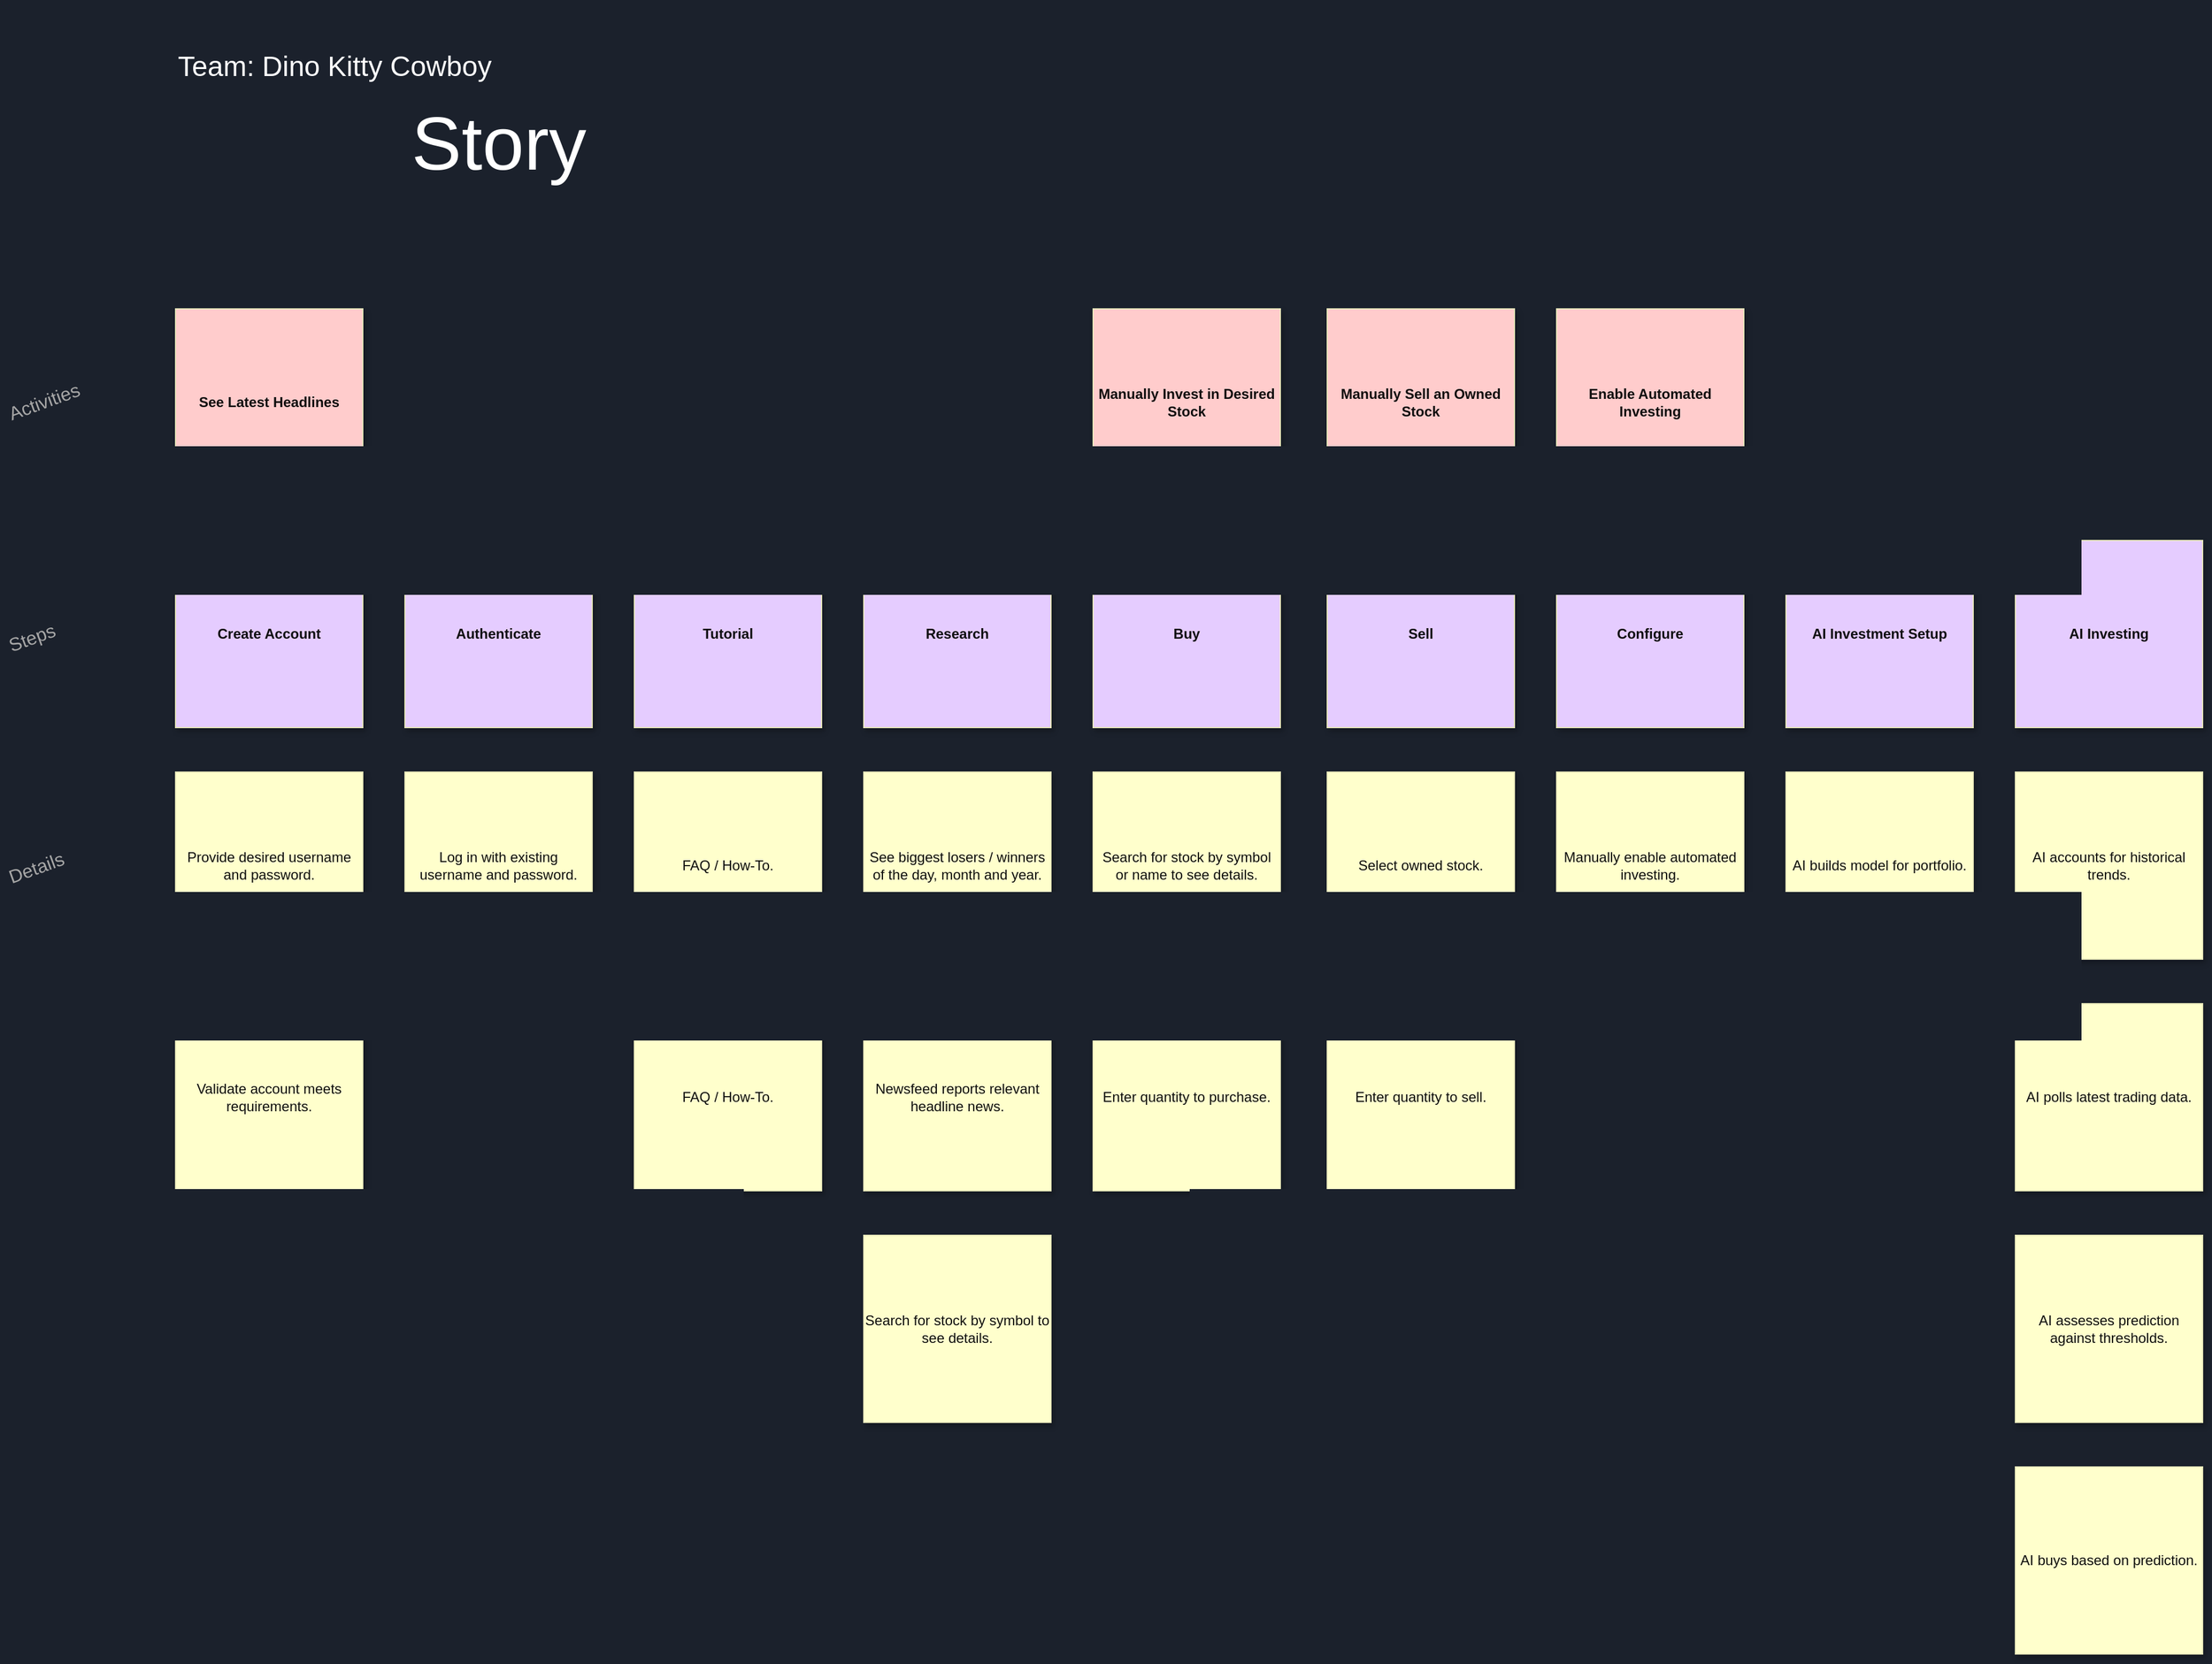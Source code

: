 <mxfile>
    <diagram id="Qm1wgdAbv6t-hR0ltIOR" name="Page-1">
        <mxGraphModel dx="3085" dy="1933" grid="0" gridSize="10" guides="1" tooltips="1" connect="1" arrows="1" fold="1" page="0" pageScale="1" pageWidth="850" pageHeight="1100" background="#1b212c" math="0" shadow="0">
            <root>
                <mxCell id="0"/>
                <mxCell id="1" parent="0"/>
                <mxCell id="2" value="&lt;font color=&quot;#0f0f0f&quot;&gt;Authenticate&lt;/font&gt;" style="whiteSpace=wrap;html=1;aspect=fixed;fillColor=#E5CCFF;shadow=1;rounded=0;strokeColor=#E6E6B8;fontStyle=1" parent="1" vertex="1">
                    <mxGeometry x="160" y="280" width="160" height="160" as="geometry"/>
                </mxCell>
                <mxCell id="3" value="&lt;font color=&quot;#0f0f0f&quot;&gt;Research&lt;/font&gt;" style="whiteSpace=wrap;html=1;aspect=fixed;fillColor=#E5CCFF;shadow=1;rounded=0;strokeColor=#E6E6B8;fontStyle=1" parent="1" vertex="1">
                    <mxGeometry x="552" y="280" width="160" height="160" as="geometry"/>
                </mxCell>
                <mxCell id="6" value="&lt;font color=&quot;#0f0f0f&quot;&gt;Provide desired username and password.&lt;/font&gt;" style="whiteSpace=wrap;html=1;aspect=fixed;fillColor=#FFFFCC;shadow=1;rounded=0;strokeColor=#E6E6B8;fontStyle=0" parent="1" vertex="1">
                    <mxGeometry x="-36" y="478" width="160" height="160" as="geometry"/>
                </mxCell>
                <mxCell id="7" value="&lt;font color=&quot;#0f0f0f&quot;&gt;Log in with existing username and password.&lt;/font&gt;" style="whiteSpace=wrap;html=1;aspect=fixed;fillColor=#FFFFCC;shadow=1;rounded=0;strokeColor=#E6E6B8;fontStyle=0" parent="1" vertex="1">
                    <mxGeometry x="160" y="478" width="160" height="160" as="geometry"/>
                </mxCell>
                <mxCell id="8" value="&lt;font color=&quot;#0f0f0f&quot;&gt;See biggest losers / winners of the day, month and year.&lt;/font&gt;" style="whiteSpace=wrap;html=1;aspect=fixed;fillColor=#FFFFCC;shadow=1;rounded=0;strokeColor=#E6E6B8;fontStyle=0" parent="1" vertex="1">
                    <mxGeometry x="552" y="478" width="160" height="160" as="geometry"/>
                </mxCell>
                <mxCell id="9" value="&lt;font color=&quot;#0f0f0f&quot;&gt;Newsfeed reports relevant headline news.&lt;/font&gt;" style="whiteSpace=wrap;html=1;aspect=fixed;fillColor=#FFFFCC;shadow=1;rounded=0;strokeColor=#E6E6B8;fontStyle=0" parent="1" vertex="1">
                    <mxGeometry x="552" y="676" width="160" height="160" as="geometry"/>
                </mxCell>
                <mxCell id="10" value="&lt;font color=&quot;#0f0f0f&quot;&gt;Search for stock by symbol or name to see details.&lt;/font&gt;" style="whiteSpace=wrap;html=1;aspect=fixed;fillColor=#FFFFCC;shadow=1;rounded=0;strokeColor=#E6E6B8;fontStyle=0" parent="1" vertex="1">
                    <mxGeometry x="748" y="478" width="160" height="160" as="geometry"/>
                </mxCell>
                <mxCell id="14" value="Story Map" style="text;html=1;align=center;verticalAlign=middle;resizable=0;points=[];autosize=1;strokeColor=none;fillColor=none;fontSize=64;fontColor=#FFFFFF;" parent="1" vertex="1">
                    <mxGeometry x="160" y="-100" width="302" height="81" as="geometry"/>
                </mxCell>
                <mxCell id="19" value="&lt;font color=&quot;#0f0f0f&quot;&gt;Create Account&lt;/font&gt;" style="whiteSpace=wrap;html=1;aspect=fixed;fillColor=#E5CCFF;shadow=1;rounded=0;strokeColor=#E6E6B8;fontStyle=1" parent="1" vertex="1">
                    <mxGeometry x="-36" y="280" width="160" height="160" as="geometry"/>
                </mxCell>
                <mxCell id="25" value="&lt;font color=&quot;#0f0f0f&quot;&gt;See Latest Headlines&lt;/font&gt;" style="whiteSpace=wrap;html=1;aspect=fixed;fillColor=#FFCCCC;shadow=1;rounded=0;strokeColor=#E6E6B8;fontStyle=1" parent="1" vertex="1">
                    <mxGeometry x="-36" y="82" width="160" height="160" as="geometry"/>
                </mxCell>
                <mxCell id="29" value="&lt;font color=&quot;#0f0f0f&quot;&gt;Manually Invest in Desired Stock&lt;/font&gt;" style="whiteSpace=wrap;html=1;aspect=fixed;fillColor=#FFCCCC;shadow=1;rounded=0;strokeColor=#E6E6B8;fontStyle=1" parent="1" vertex="1">
                    <mxGeometry x="748" y="82" width="160" height="160" as="geometry"/>
                </mxCell>
                <mxCell id="30" value="&lt;font color=&quot;#0f0f0f&quot;&gt;Buy&lt;/font&gt;" style="whiteSpace=wrap;html=1;aspect=fixed;fillColor=#E5CCFF;shadow=1;rounded=0;strokeColor=#E6E6B8;fontStyle=1" parent="1" vertex="1">
                    <mxGeometry x="748" y="280" width="160" height="160" as="geometry"/>
                </mxCell>
                <mxCell id="32" value="&lt;font color=&quot;#0f0f0f&quot;&gt;Enter quantity to purchase.&lt;/font&gt;" style="whiteSpace=wrap;html=1;aspect=fixed;fillColor=#FFFFCC;shadow=1;rounded=0;strokeColor=#E6E6B8;fontStyle=0" parent="1" vertex="1">
                    <mxGeometry x="748" y="676" width="160" height="160" as="geometry"/>
                </mxCell>
                <mxCell id="35" value="&lt;font color=&quot;#0f0f0f&quot;&gt;Manually Sell an Owned Stock&lt;/font&gt;" style="whiteSpace=wrap;html=1;aspect=fixed;fillColor=#FFCCCC;shadow=1;rounded=0;strokeColor=#E6E6B8;fontStyle=1" parent="1" vertex="1">
                    <mxGeometry x="948" y="82" width="160" height="160" as="geometry"/>
                </mxCell>
                <mxCell id="36" value="&lt;font color=&quot;#0f0f0f&quot;&gt;Sell&lt;/font&gt;" style="whiteSpace=wrap;html=1;aspect=fixed;fillColor=#E5CCFF;shadow=1;rounded=0;strokeColor=#E6E6B8;fontStyle=1" parent="1" vertex="1">
                    <mxGeometry x="948" y="280" width="160" height="160" as="geometry"/>
                </mxCell>
                <mxCell id="37" value="&lt;font color=&quot;#0f0f0f&quot;&gt;Select owned stock.&lt;/font&gt;" style="whiteSpace=wrap;html=1;aspect=fixed;fillColor=#FFFFCC;shadow=1;rounded=0;strokeColor=#E6E6B8;fontStyle=0" parent="1" vertex="1">
                    <mxGeometry x="948" y="478" width="160" height="160" as="geometry"/>
                </mxCell>
                <mxCell id="38" value="&lt;font color=&quot;#0f0f0f&quot;&gt;Enter quantity to sell.&lt;/font&gt;" style="whiteSpace=wrap;html=1;aspect=fixed;fillColor=#FFFFCC;shadow=1;rounded=0;strokeColor=#E6E6B8;fontStyle=0" parent="1" vertex="1">
                    <mxGeometry x="948" y="676" width="160" height="160" as="geometry"/>
                </mxCell>
                <mxCell id="42" value="&lt;font color=&quot;#0f0f0f&quot;&gt;Tutorial&lt;/font&gt;" style="whiteSpace=wrap;html=1;aspect=fixed;fillColor=#E5CCFF;shadow=1;rounded=0;strokeColor=#E6E6B8;fontStyle=1" parent="1" vertex="1">
                    <mxGeometry x="356" y="280" width="160" height="160" as="geometry"/>
                </mxCell>
                <mxCell id="43" value="&lt;font color=&quot;#0f0f0f&quot;&gt;FAQ / How-To.&lt;/font&gt;" style="whiteSpace=wrap;html=1;aspect=fixed;fillColor=#FFFFCC;shadow=1;rounded=0;strokeColor=#E6E6B8;fontStyle=0" parent="1" vertex="1">
                    <mxGeometry x="356" y="478" width="160" height="160" as="geometry"/>
                </mxCell>
                <mxCell id="45" value="&lt;font color=&quot;#0f0f0f&quot;&gt;Enable Automated Investing&lt;/font&gt;" style="whiteSpace=wrap;html=1;aspect=fixed;fillColor=#FFCCCC;shadow=1;rounded=0;strokeColor=#E6E6B8;fontStyle=1" parent="1" vertex="1">
                    <mxGeometry x="1144" y="82" width="160" height="160" as="geometry"/>
                </mxCell>
                <mxCell id="46" value="&lt;font color=&quot;#0f0f0f&quot;&gt;Configure&lt;/font&gt;" style="whiteSpace=wrap;html=1;aspect=fixed;fillColor=#E5CCFF;shadow=1;rounded=0;strokeColor=#E6E6B8;fontStyle=1" parent="1" vertex="1">
                    <mxGeometry x="1144" y="280" width="160" height="160" as="geometry"/>
                </mxCell>
                <mxCell id="49" value="&lt;font color=&quot;#0f0f0f&quot;&gt;Manually enable automated investing.&lt;/font&gt;" style="whiteSpace=wrap;html=1;aspect=fixed;fillColor=#FFFFCC;shadow=1;rounded=0;strokeColor=#E6E6B8;fontStyle=0;" parent="1" vertex="1">
                    <mxGeometry x="1144" y="478" width="160" height="160" as="geometry"/>
                </mxCell>
                <mxCell id="51" value="&lt;font color=&quot;#0f0f0f&quot;&gt;AI Investment Setup&lt;/font&gt;" style="whiteSpace=wrap;html=1;aspect=fixed;fillColor=#E5CCFF;shadow=1;rounded=0;strokeColor=#E6E6B8;fontStyle=1" parent="1" vertex="1">
                    <mxGeometry x="1340" y="280" width="160" height="160" as="geometry"/>
                </mxCell>
                <mxCell id="52" value="&lt;span style=&quot;color: rgb(15 , 15 , 15)&quot;&gt;AI builds model for portfolio.&lt;/span&gt;" style="whiteSpace=wrap;html=1;aspect=fixed;fillColor=#FFFFCC;shadow=1;rounded=0;strokeColor=#E6E6B8;fontStyle=0;" parent="1" vertex="1">
                    <mxGeometry x="1340" y="478" width="160" height="160" as="geometry"/>
                </mxCell>
                <mxCell id="53" value="&lt;span style=&quot;color: rgb(15 , 15 , 15)&quot;&gt;AI polls latest trading data.&lt;/span&gt;" style="whiteSpace=wrap;html=1;aspect=fixed;fillColor=#FFFFCC;shadow=1;rounded=0;strokeColor=#E6E6B8;fontStyle=0;" parent="1" vertex="1">
                    <mxGeometry x="1536" y="676" width="160" height="160" as="geometry"/>
                </mxCell>
                <mxCell id="54" value="&lt;span style=&quot;color: rgb(15 , 15 , 15)&quot;&gt;AI assesses prediction against thresholds.&lt;/span&gt;" style="whiteSpace=wrap;html=1;aspect=fixed;fillColor=#FFFFCC;shadow=1;rounded=0;strokeColor=#E6E6B8;fontStyle=0;" parent="1" vertex="1">
                    <mxGeometry x="1536" y="874" width="160" height="160" as="geometry"/>
                </mxCell>
                <mxCell id="56" value="&lt;span style=&quot;color: rgb(15 , 15 , 15)&quot;&gt;AI buys based on prediction.&lt;/span&gt;" style="whiteSpace=wrap;html=1;aspect=fixed;fillColor=#FFFFCC;shadow=1;rounded=0;strokeColor=#E6E6B8;fontStyle=0;" parent="1" vertex="1">
                    <mxGeometry x="1536" y="1072" width="160" height="160" as="geometry"/>
                </mxCell>
                <mxCell id="57" value="&lt;span style=&quot;color: rgb(15 , 15 , 15)&quot;&gt;AI accounts for historical trends.&lt;/span&gt;" style="whiteSpace=wrap;html=1;aspect=fixed;fillColor=#FFFFCC;shadow=1;rounded=0;strokeColor=#E6E6B8;fontStyle=0;" parent="1" vertex="1">
                    <mxGeometry x="1536" y="478" width="160" height="160" as="geometry"/>
                </mxCell>
                <mxCell id="58" value="&lt;font color=&quot;#0f0f0f&quot;&gt;AI Investing&lt;/font&gt;" style="whiteSpace=wrap;html=1;aspect=fixed;fillColor=#E5CCFF;shadow=1;rounded=0;strokeColor=#E6E6B8;fontStyle=1" parent="1" vertex="1">
                    <mxGeometry x="1536" y="280" width="160" height="160" as="geometry"/>
                </mxCell>
                <mxCell id="59" value="&lt;font color=&quot;#0f0f0f&quot;&gt;Search for stock by symbol to see details.&lt;/font&gt;" style="whiteSpace=wrap;html=1;aspect=fixed;fillColor=#FFFFCC;shadow=1;rounded=0;strokeColor=#E6E6B8;fontStyle=0" parent="1" vertex="1">
                    <mxGeometry x="552" y="874" width="160" height="160" as="geometry"/>
                </mxCell>
                <mxCell id="62" value="&lt;font style=&quot;font-size: 24px&quot;&gt;Team: Dino Kitty Cowboy&lt;/font&gt;" style="text;html=1;strokeColor=none;fillColor=none;align=left;verticalAlign=middle;whiteSpace=wrap;rounded=0;shadow=1;fontSize=64;fontColor=#FFFFFF;" parent="1" vertex="1">
                    <mxGeometry x="-36" y="-178" width="277" height="77" as="geometry"/>
                </mxCell>
                <mxCell id="67" value="&lt;font color=&quot;#0f0f0f&quot;&gt;Validate account meets requirements.&lt;/font&gt;" style="whiteSpace=wrap;html=1;aspect=fixed;fillColor=#FFFFCC;shadow=1;rounded=0;strokeColor=#E6E6B8;fontStyle=0" parent="1" vertex="1">
                    <mxGeometry x="-36" y="676" width="160" height="160" as="geometry"/>
                </mxCell>
                <mxCell id="68" value="Activities" style="text;html=1;strokeColor=none;fillColor=none;align=left;verticalAlign=middle;whiteSpace=wrap;rounded=0;rotation=-20;fontSize=16;fontColor=#A6A6A6;" parent="1" vertex="1">
                    <mxGeometry x="-184.11" y="135.03" width="130" height="30" as="geometry"/>
                </mxCell>
                <mxCell id="69" value="Steps" style="text;html=1;strokeColor=none;fillColor=none;align=left;verticalAlign=middle;whiteSpace=wrap;rounded=0;rotation=-20;fontSize=16;fontColor=#A6A6A6;" parent="1" vertex="1">
                    <mxGeometry x="-184.11" y="333.03" width="130" height="30" as="geometry"/>
                </mxCell>
                <mxCell id="70" value="Details" style="text;html=1;strokeColor=none;fillColor=none;align=left;verticalAlign=middle;whiteSpace=wrap;rounded=0;rotation=-20;fontSize=16;fontColor=#A6A6A6;" parent="1" vertex="1">
                    <mxGeometry x="-184.11" y="531.03" width="130" height="30" as="geometry"/>
                </mxCell>
                <mxCell id="72" value="&lt;font color=&quot;#0f0f0f&quot;&gt;FAQ / How-To.&lt;/font&gt;" style="whiteSpace=wrap;html=1;aspect=fixed;fillColor=#FFFFCC;shadow=1;rounded=0;strokeColor=#E6E6B8;fontStyle=0" vertex="1" parent="1">
                    <mxGeometry x="356" y="676" width="160" height="160" as="geometry"/>
                </mxCell>
            </root>
        </mxGraphModel>
    </diagram>
</mxfile>